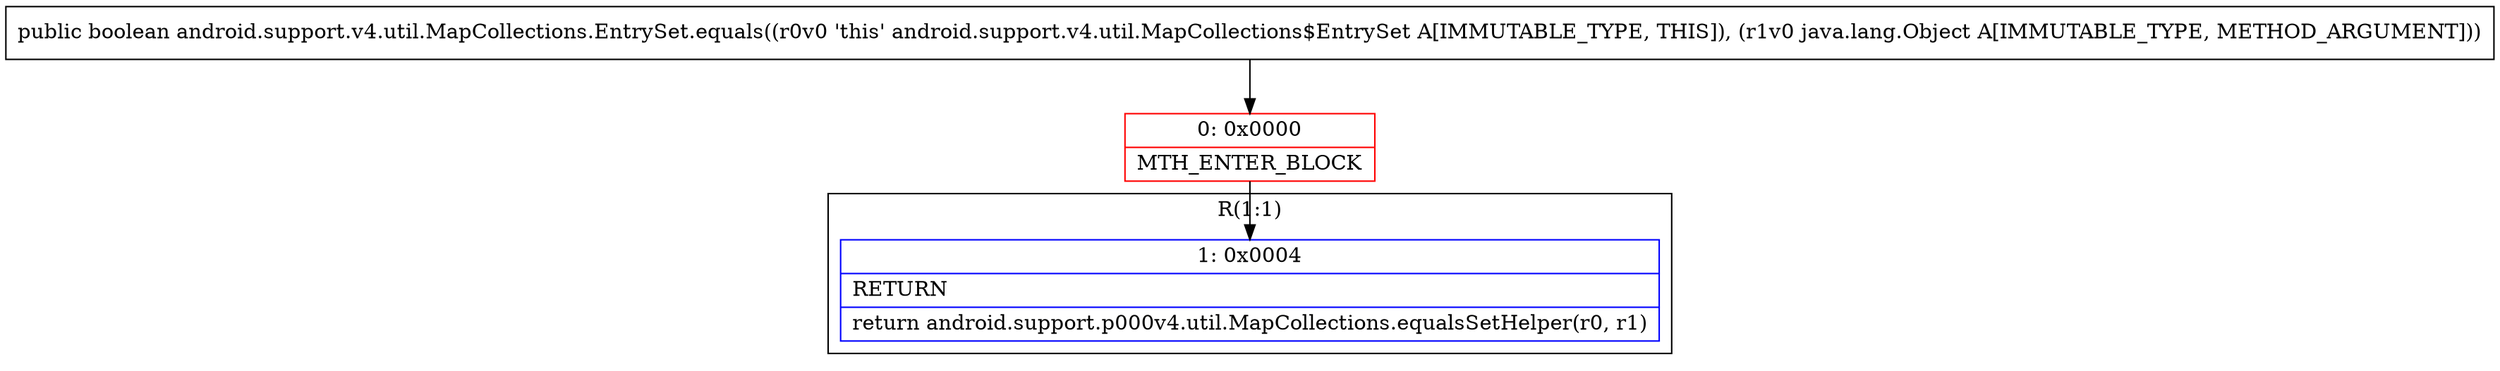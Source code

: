 digraph "CFG forandroid.support.v4.util.MapCollections.EntrySet.equals(Ljava\/lang\/Object;)Z" {
subgraph cluster_Region_812915328 {
label = "R(1:1)";
node [shape=record,color=blue];
Node_1 [shape=record,label="{1\:\ 0x0004|RETURN\l|return android.support.p000v4.util.MapCollections.equalsSetHelper(r0, r1)\l}"];
}
Node_0 [shape=record,color=red,label="{0\:\ 0x0000|MTH_ENTER_BLOCK\l}"];
MethodNode[shape=record,label="{public boolean android.support.v4.util.MapCollections.EntrySet.equals((r0v0 'this' android.support.v4.util.MapCollections$EntrySet A[IMMUTABLE_TYPE, THIS]), (r1v0 java.lang.Object A[IMMUTABLE_TYPE, METHOD_ARGUMENT])) }"];
MethodNode -> Node_0;
Node_0 -> Node_1;
}

